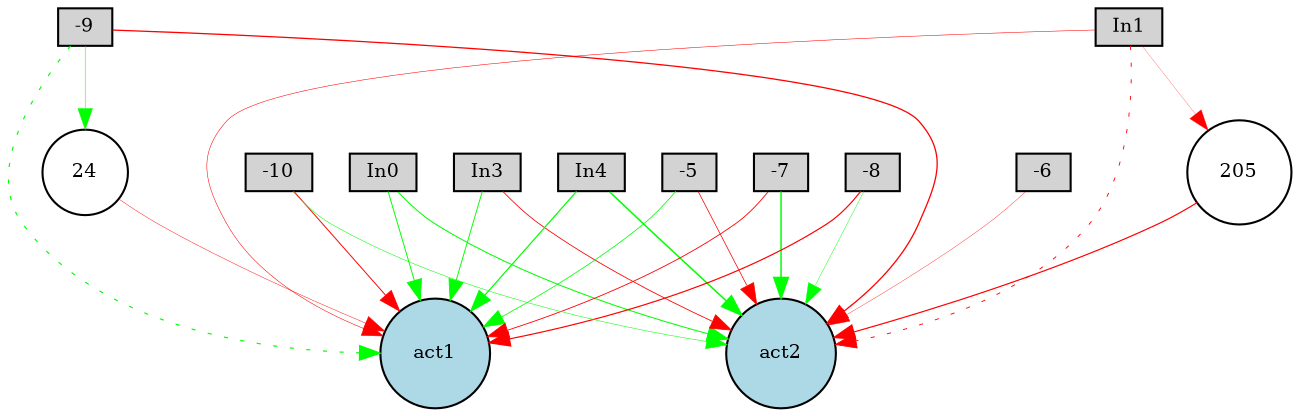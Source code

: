 digraph {
	node [fontsize=9 height=0.2 shape=circle width=0.2]
	In0 [fillcolor=lightgray shape=box style=filled]
	In1 [fillcolor=lightgray shape=box style=filled]
	In3 [fillcolor=lightgray shape=box style=filled]
	In4 [fillcolor=lightgray shape=box style=filled]
	-5 [fillcolor=lightgray shape=box style=filled]
	-6 [fillcolor=lightgray shape=box style=filled]
	-7 [fillcolor=lightgray shape=box style=filled]
	-8 [fillcolor=lightgray shape=box style=filled]
	-9 [fillcolor=lightgray shape=box style=filled]
	-10 [fillcolor=lightgray shape=box style=filled]
	act1 [fillcolor=lightblue style=filled]
	act2 [fillcolor=lightblue style=filled]
	205 [fillcolor=white style=filled]
	24 [fillcolor=white style=filled]
	In0 -> act1 [color=green penwidth=0.46644158690547166 style=solid]
	In0 -> act2 [color=green penwidth=0.49378476257043935 style=solid]
	In1 -> act1 [color=red penwidth=0.2554634391926266 style=solid]
	In1 -> act2 [color=red penwidth=0.4331633389986369 style=dotted]
	In3 -> act1 [color=green penwidth=0.4497399407162339 style=solid]
	In3 -> act2 [color=red penwidth=0.3974631177452801 style=solid]
	In4 -> act1 [color=green penwidth=0.5816982179177174 style=solid]
	In4 -> act2 [color=green penwidth=0.7292061706241648 style=solid]
	-5 -> act1 [color=green penwidth=0.3761690503454016 style=solid]
	-5 -> act2 [color=red penwidth=0.35475119506340635 style=solid]
	-6 -> act2 [color=red penwidth=0.1730029908236063 style=solid]
	-7 -> act1 [color=red penwidth=0.4164626731570672 style=solid]
	-7 -> act2 [color=green penwidth=0.7118971567229655 style=solid]
	-8 -> act1 [color=red penwidth=0.5676293122129101 style=solid]
	-8 -> act2 [color=green penwidth=0.208520958328682 style=solid]
	-9 -> act1 [color=green penwidth=0.5639135980955478 style=dotted]
	-9 -> act2 [color=red penwidth=0.6192224568235215 style=solid]
	-10 -> act1 [color=red penwidth=0.46201205715468907 style=solid]
	-10 -> act2 [color=green penwidth=0.24954216570266421 style=solid]
	-9 -> 24 [color=green penwidth=0.251503906629149 style=solid]
	24 -> act1 [color=red penwidth=0.20834552304992648 style=solid]
	In1 -> 205 [color=red penwidth=0.11567485455080054 style=solid]
	205 -> act2 [color=red penwidth=0.5702520221782026 style=solid]
}
